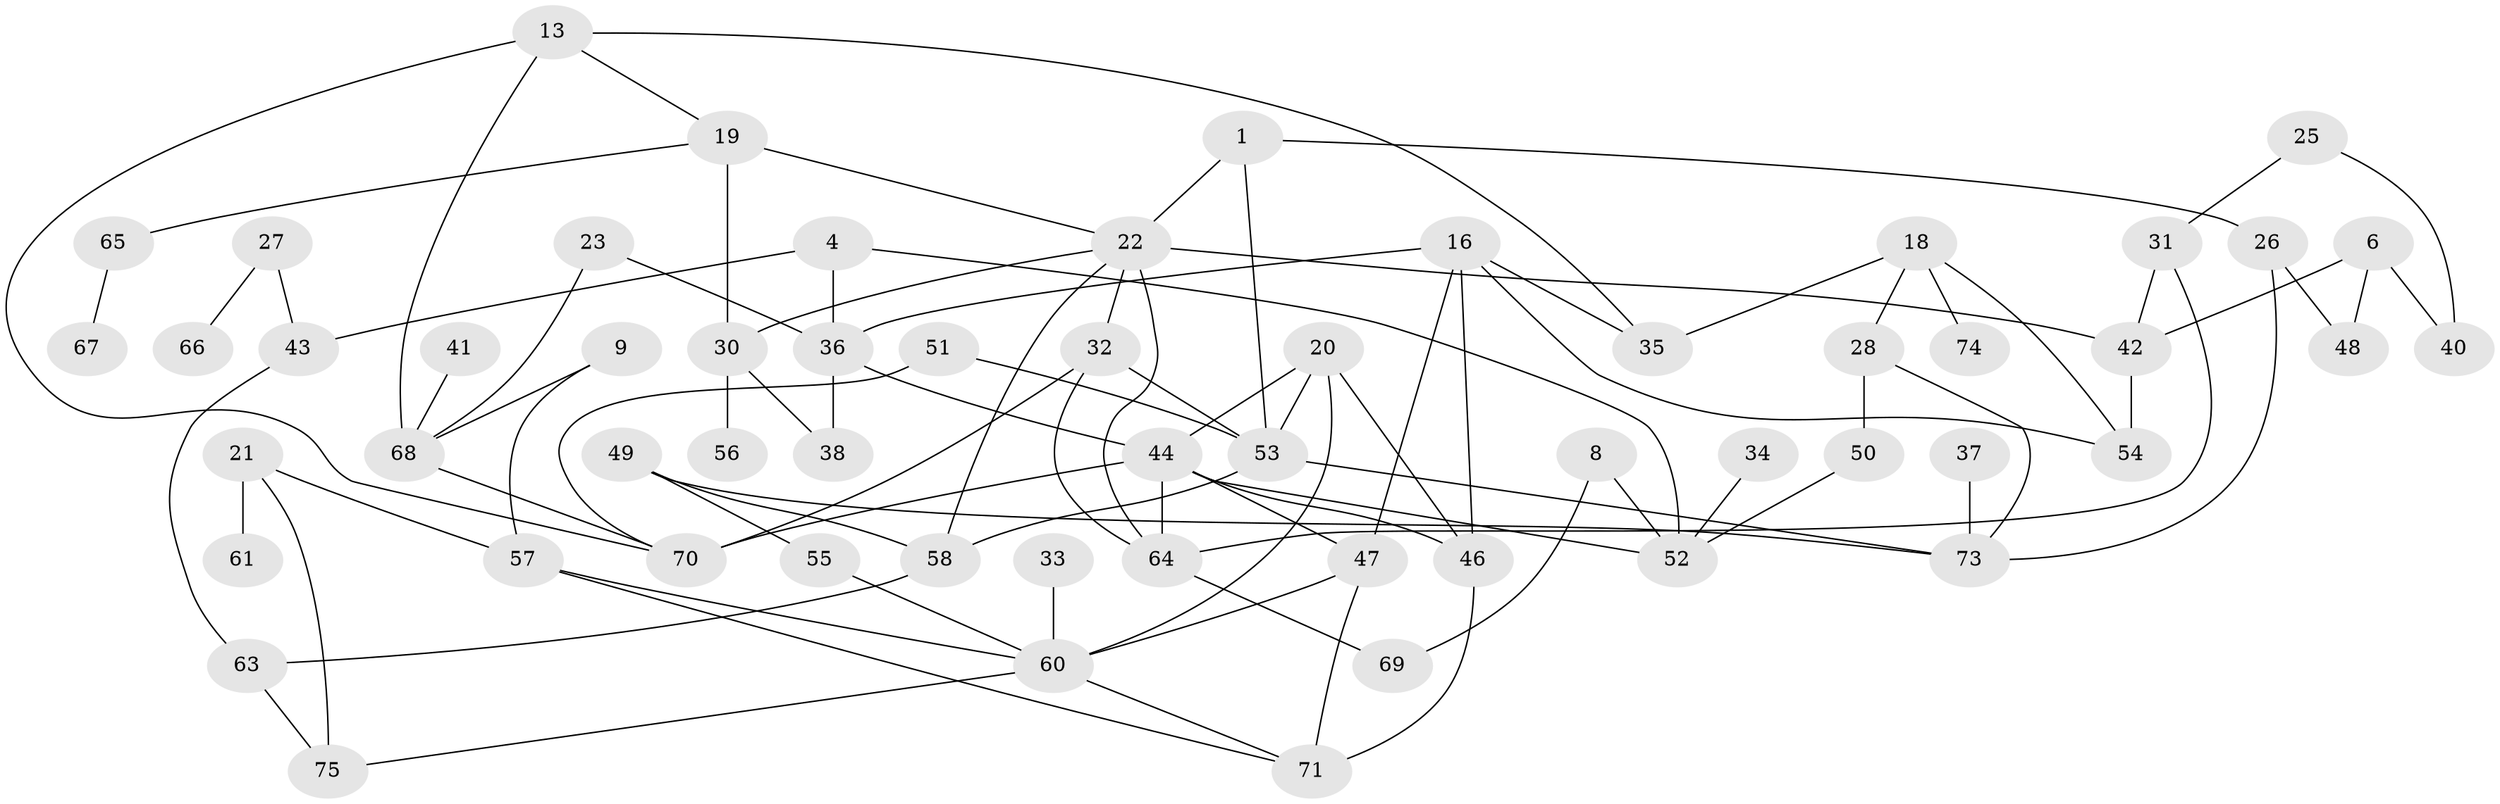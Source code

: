 // original degree distribution, {2: 0.28187919463087246, 3: 0.21476510067114093, 1: 0.2080536912751678, 5: 0.06040268456375839, 4: 0.09395973154362416, 0: 0.10067114093959731, 8: 0.006711409395973154, 6: 0.03355704697986577}
// Generated by graph-tools (version 1.1) at 2025/00/03/09/25 03:00:42]
// undirected, 58 vertices, 92 edges
graph export_dot {
graph [start="1"]
  node [color=gray90,style=filled];
  1;
  4;
  6;
  8;
  9;
  13;
  16;
  18;
  19;
  20;
  21;
  22;
  23;
  25;
  26;
  27;
  28;
  30;
  31;
  32;
  33;
  34;
  35;
  36;
  37;
  38;
  40;
  41;
  42;
  43;
  44;
  46;
  47;
  48;
  49;
  50;
  51;
  52;
  53;
  54;
  55;
  56;
  57;
  58;
  60;
  61;
  63;
  64;
  65;
  66;
  67;
  68;
  69;
  70;
  71;
  73;
  74;
  75;
  1 -- 22 [weight=1.0];
  1 -- 26 [weight=1.0];
  1 -- 53 [weight=1.0];
  4 -- 36 [weight=1.0];
  4 -- 43 [weight=1.0];
  4 -- 52 [weight=1.0];
  6 -- 40 [weight=1.0];
  6 -- 42 [weight=1.0];
  6 -- 48 [weight=1.0];
  8 -- 52 [weight=1.0];
  8 -- 69 [weight=1.0];
  9 -- 57 [weight=1.0];
  9 -- 68 [weight=1.0];
  13 -- 19 [weight=1.0];
  13 -- 35 [weight=1.0];
  13 -- 68 [weight=1.0];
  13 -- 70 [weight=1.0];
  16 -- 35 [weight=1.0];
  16 -- 36 [weight=1.0];
  16 -- 46 [weight=1.0];
  16 -- 47 [weight=2.0];
  16 -- 54 [weight=1.0];
  18 -- 28 [weight=1.0];
  18 -- 35 [weight=1.0];
  18 -- 54 [weight=1.0];
  18 -- 74 [weight=1.0];
  19 -- 22 [weight=1.0];
  19 -- 30 [weight=2.0];
  19 -- 65 [weight=1.0];
  20 -- 44 [weight=1.0];
  20 -- 46 [weight=1.0];
  20 -- 53 [weight=1.0];
  20 -- 60 [weight=1.0];
  21 -- 57 [weight=1.0];
  21 -- 61 [weight=1.0];
  21 -- 75 [weight=1.0];
  22 -- 30 [weight=2.0];
  22 -- 32 [weight=1.0];
  22 -- 42 [weight=3.0];
  22 -- 58 [weight=1.0];
  22 -- 64 [weight=1.0];
  23 -- 36 [weight=1.0];
  23 -- 68 [weight=1.0];
  25 -- 31 [weight=1.0];
  25 -- 40 [weight=1.0];
  26 -- 48 [weight=1.0];
  26 -- 73 [weight=1.0];
  27 -- 43 [weight=1.0];
  27 -- 66 [weight=1.0];
  28 -- 50 [weight=1.0];
  28 -- 73 [weight=1.0];
  30 -- 38 [weight=1.0];
  30 -- 56 [weight=1.0];
  31 -- 42 [weight=1.0];
  31 -- 64 [weight=1.0];
  32 -- 53 [weight=1.0];
  32 -- 64 [weight=1.0];
  32 -- 70 [weight=2.0];
  33 -- 60 [weight=1.0];
  34 -- 52 [weight=1.0];
  36 -- 38 [weight=1.0];
  36 -- 44 [weight=1.0];
  37 -- 73 [weight=1.0];
  41 -- 68 [weight=1.0];
  42 -- 54 [weight=1.0];
  43 -- 63 [weight=1.0];
  44 -- 46 [weight=1.0];
  44 -- 47 [weight=1.0];
  44 -- 52 [weight=1.0];
  44 -- 64 [weight=1.0];
  44 -- 70 [weight=1.0];
  46 -- 71 [weight=1.0];
  47 -- 60 [weight=1.0];
  47 -- 71 [weight=2.0];
  49 -- 55 [weight=1.0];
  49 -- 58 [weight=1.0];
  49 -- 73 [weight=1.0];
  50 -- 52 [weight=1.0];
  51 -- 53 [weight=1.0];
  51 -- 70 [weight=1.0];
  53 -- 58 [weight=1.0];
  53 -- 73 [weight=1.0];
  55 -- 60 [weight=1.0];
  57 -- 60 [weight=1.0];
  57 -- 71 [weight=1.0];
  58 -- 63 [weight=1.0];
  60 -- 71 [weight=1.0];
  60 -- 75 [weight=1.0];
  63 -- 75 [weight=1.0];
  64 -- 69 [weight=1.0];
  65 -- 67 [weight=1.0];
  68 -- 70 [weight=1.0];
}
